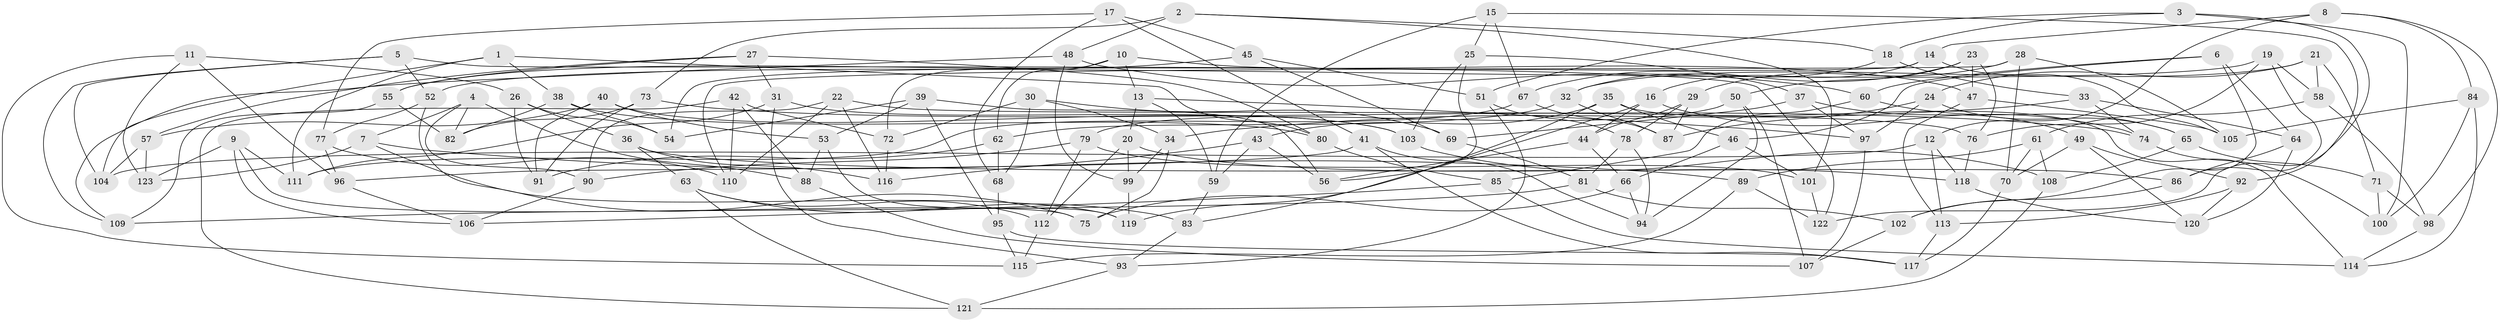 // coarse degree distribution, {8: 0.10204081632653061, 4: 0.3469387755102041, 9: 0.10204081632653061, 13: 0.04081632653061224, 10: 0.04081632653061224, 6: 0.16326530612244897, 12: 0.02040816326530612, 7: 0.14285714285714285, 3: 0.02040816326530612, 5: 0.02040816326530612}
// Generated by graph-tools (version 1.1) at 2025/20/03/04/25 18:20:54]
// undirected, 123 vertices, 246 edges
graph export_dot {
graph [start="1"]
  node [color=gray90,style=filled];
  1;
  2;
  3;
  4;
  5;
  6;
  7;
  8;
  9;
  10;
  11;
  12;
  13;
  14;
  15;
  16;
  17;
  18;
  19;
  20;
  21;
  22;
  23;
  24;
  25;
  26;
  27;
  28;
  29;
  30;
  31;
  32;
  33;
  34;
  35;
  36;
  37;
  38;
  39;
  40;
  41;
  42;
  43;
  44;
  45;
  46;
  47;
  48;
  49;
  50;
  51;
  52;
  53;
  54;
  55;
  56;
  57;
  58;
  59;
  60;
  61;
  62;
  63;
  64;
  65;
  66;
  67;
  68;
  69;
  70;
  71;
  72;
  73;
  74;
  75;
  76;
  77;
  78;
  79;
  80;
  81;
  82;
  83;
  84;
  85;
  86;
  87;
  88;
  89;
  90;
  91;
  92;
  93;
  94;
  95;
  96;
  97;
  98;
  99;
  100;
  101;
  102;
  103;
  104;
  105;
  106;
  107;
  108;
  109;
  110;
  111;
  112;
  113;
  114;
  115;
  116;
  117;
  118;
  119;
  120;
  121;
  122;
  123;
  1 -- 104;
  1 -- 38;
  1 -- 80;
  1 -- 111;
  2 -- 73;
  2 -- 18;
  2 -- 101;
  2 -- 48;
  3 -- 100;
  3 -- 51;
  3 -- 122;
  3 -- 18;
  4 -- 82;
  4 -- 7;
  4 -- 88;
  4 -- 90;
  5 -- 109;
  5 -- 122;
  5 -- 104;
  5 -- 52;
  6 -- 46;
  6 -- 102;
  6 -- 60;
  6 -- 64;
  7 -- 89;
  7 -- 123;
  7 -- 119;
  8 -- 14;
  8 -- 98;
  8 -- 12;
  8 -- 84;
  9 -- 111;
  9 -- 123;
  9 -- 106;
  9 -- 75;
  10 -- 13;
  10 -- 47;
  10 -- 72;
  10 -- 62;
  11 -- 115;
  11 -- 26;
  11 -- 96;
  11 -- 123;
  12 -- 113;
  12 -- 118;
  12 -- 104;
  13 -- 20;
  13 -- 59;
  13 -- 97;
  14 -- 54;
  14 -- 16;
  14 -- 105;
  15 -- 67;
  15 -- 92;
  15 -- 25;
  15 -- 59;
  16 -- 74;
  16 -- 119;
  16 -- 44;
  17 -- 77;
  17 -- 68;
  17 -- 45;
  17 -- 41;
  18 -- 32;
  18 -- 33;
  19 -- 52;
  19 -- 76;
  19 -- 86;
  19 -- 58;
  20 -- 112;
  20 -- 99;
  20 -- 118;
  21 -- 58;
  21 -- 32;
  21 -- 24;
  21 -- 71;
  22 -- 76;
  22 -- 116;
  22 -- 90;
  22 -- 110;
  23 -- 67;
  23 -- 50;
  23 -- 76;
  23 -- 47;
  24 -- 87;
  24 -- 65;
  24 -- 97;
  25 -- 37;
  25 -- 56;
  25 -- 103;
  26 -- 54;
  26 -- 91;
  26 -- 36;
  27 -- 80;
  27 -- 57;
  27 -- 55;
  27 -- 31;
  28 -- 29;
  28 -- 105;
  28 -- 70;
  28 -- 110;
  29 -- 87;
  29 -- 78;
  29 -- 44;
  30 -- 72;
  30 -- 68;
  30 -- 69;
  30 -- 34;
  31 -- 93;
  31 -- 103;
  31 -- 111;
  32 -- 62;
  32 -- 87;
  33 -- 74;
  33 -- 64;
  33 -- 34;
  34 -- 99;
  34 -- 75;
  35 -- 114;
  35 -- 83;
  35 -- 46;
  35 -- 43;
  36 -- 116;
  36 -- 63;
  36 -- 86;
  37 -- 49;
  37 -- 69;
  37 -- 97;
  38 -- 82;
  38 -- 80;
  38 -- 54;
  39 -- 53;
  39 -- 56;
  39 -- 95;
  39 -- 54;
  40 -- 103;
  40 -- 53;
  40 -- 91;
  40 -- 57;
  41 -- 94;
  41 -- 117;
  41 -- 96;
  42 -- 88;
  42 -- 110;
  42 -- 72;
  42 -- 121;
  43 -- 116;
  43 -- 59;
  43 -- 56;
  44 -- 56;
  44 -- 66;
  45 -- 69;
  45 -- 51;
  45 -- 55;
  46 -- 66;
  46 -- 101;
  47 -- 113;
  47 -- 105;
  48 -- 109;
  48 -- 60;
  48 -- 99;
  49 -- 120;
  49 -- 70;
  49 -- 92;
  50 -- 79;
  50 -- 107;
  50 -- 94;
  51 -- 93;
  51 -- 78;
  52 -- 75;
  52 -- 77;
  53 -- 88;
  53 -- 119;
  55 -- 109;
  55 -- 82;
  57 -- 123;
  57 -- 104;
  58 -- 61;
  58 -- 98;
  59 -- 83;
  60 -- 85;
  60 -- 65;
  61 -- 89;
  61 -- 70;
  61 -- 108;
  62 -- 91;
  62 -- 68;
  63 -- 112;
  63 -- 121;
  63 -- 83;
  64 -- 120;
  64 -- 86;
  65 -- 71;
  65 -- 108;
  66 -- 94;
  66 -- 75;
  67 -- 87;
  67 -- 111;
  68 -- 95;
  69 -- 81;
  70 -- 117;
  71 -- 98;
  71 -- 100;
  72 -- 116;
  73 -- 82;
  73 -- 91;
  73 -- 74;
  74 -- 100;
  76 -- 118;
  77 -- 96;
  77 -- 110;
  78 -- 94;
  78 -- 81;
  79 -- 112;
  79 -- 90;
  79 -- 101;
  80 -- 85;
  81 -- 109;
  81 -- 102;
  83 -- 93;
  84 -- 105;
  84 -- 100;
  84 -- 114;
  85 -- 114;
  85 -- 106;
  86 -- 102;
  88 -- 107;
  89 -- 122;
  89 -- 115;
  90 -- 106;
  92 -- 113;
  92 -- 120;
  93 -- 121;
  95 -- 115;
  95 -- 117;
  96 -- 106;
  97 -- 107;
  98 -- 114;
  99 -- 119;
  101 -- 122;
  102 -- 107;
  103 -- 108;
  108 -- 121;
  112 -- 115;
  113 -- 117;
  118 -- 120;
}
